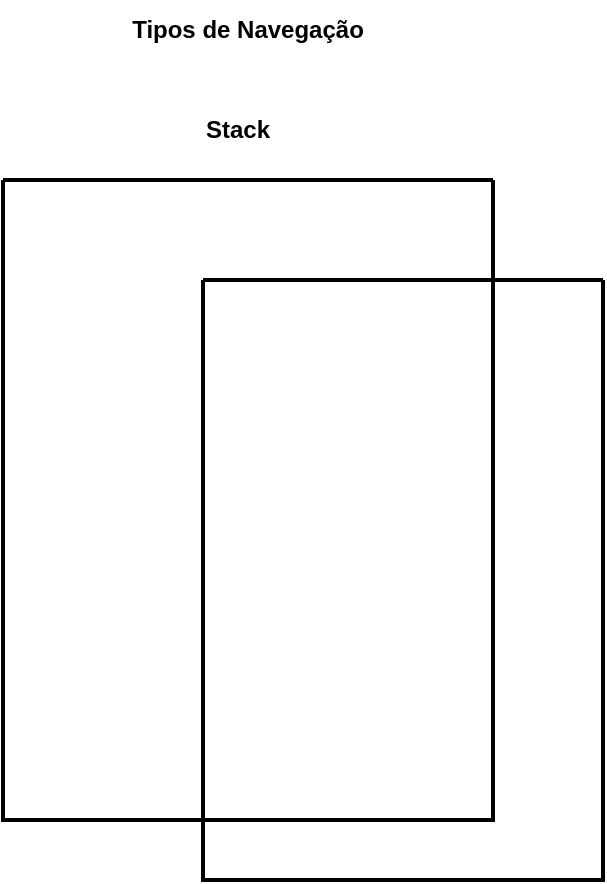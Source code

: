 <mxfile>
    <diagram id="99qaDXVO4lSx84qt54xy" name="Page-1">
        <mxGraphModel dx="605" dy="779" grid="1" gridSize="10" guides="1" tooltips="1" connect="1" arrows="1" fold="1" page="1" pageScale="1" pageWidth="850" pageHeight="1100" math="0" shadow="0">
            <root>
                <mxCell id="0"/>
                <mxCell id="1" parent="0"/>
                <mxCell id="2" value="&lt;b&gt;Tipos de Navegação&lt;/b&gt;" style="text;html=1;align=center;verticalAlign=middle;whiteSpace=wrap;rounded=0;" vertex="1" parent="1">
                    <mxGeometry x="140" y="110" width="130" height="30" as="geometry"/>
                </mxCell>
                <mxCell id="3" value="&lt;b&gt;Stack&lt;/b&gt;" style="text;html=1;align=center;verticalAlign=middle;whiteSpace=wrap;rounded=0;" vertex="1" parent="1">
                    <mxGeometry x="170" y="160" width="60" height="30" as="geometry"/>
                </mxCell>
                <mxCell id="5" value="" style="swimlane;startSize=0;strokeWidth=2;" vertex="1" parent="1">
                    <mxGeometry x="82.5" y="200" width="245" height="320" as="geometry"/>
                </mxCell>
                <mxCell id="6" value="" style="swimlane;startSize=0;strokeWidth=2;" vertex="1" parent="5">
                    <mxGeometry x="100" y="50" width="200" height="300" as="geometry"/>
                </mxCell>
            </root>
        </mxGraphModel>
    </diagram>
</mxfile>